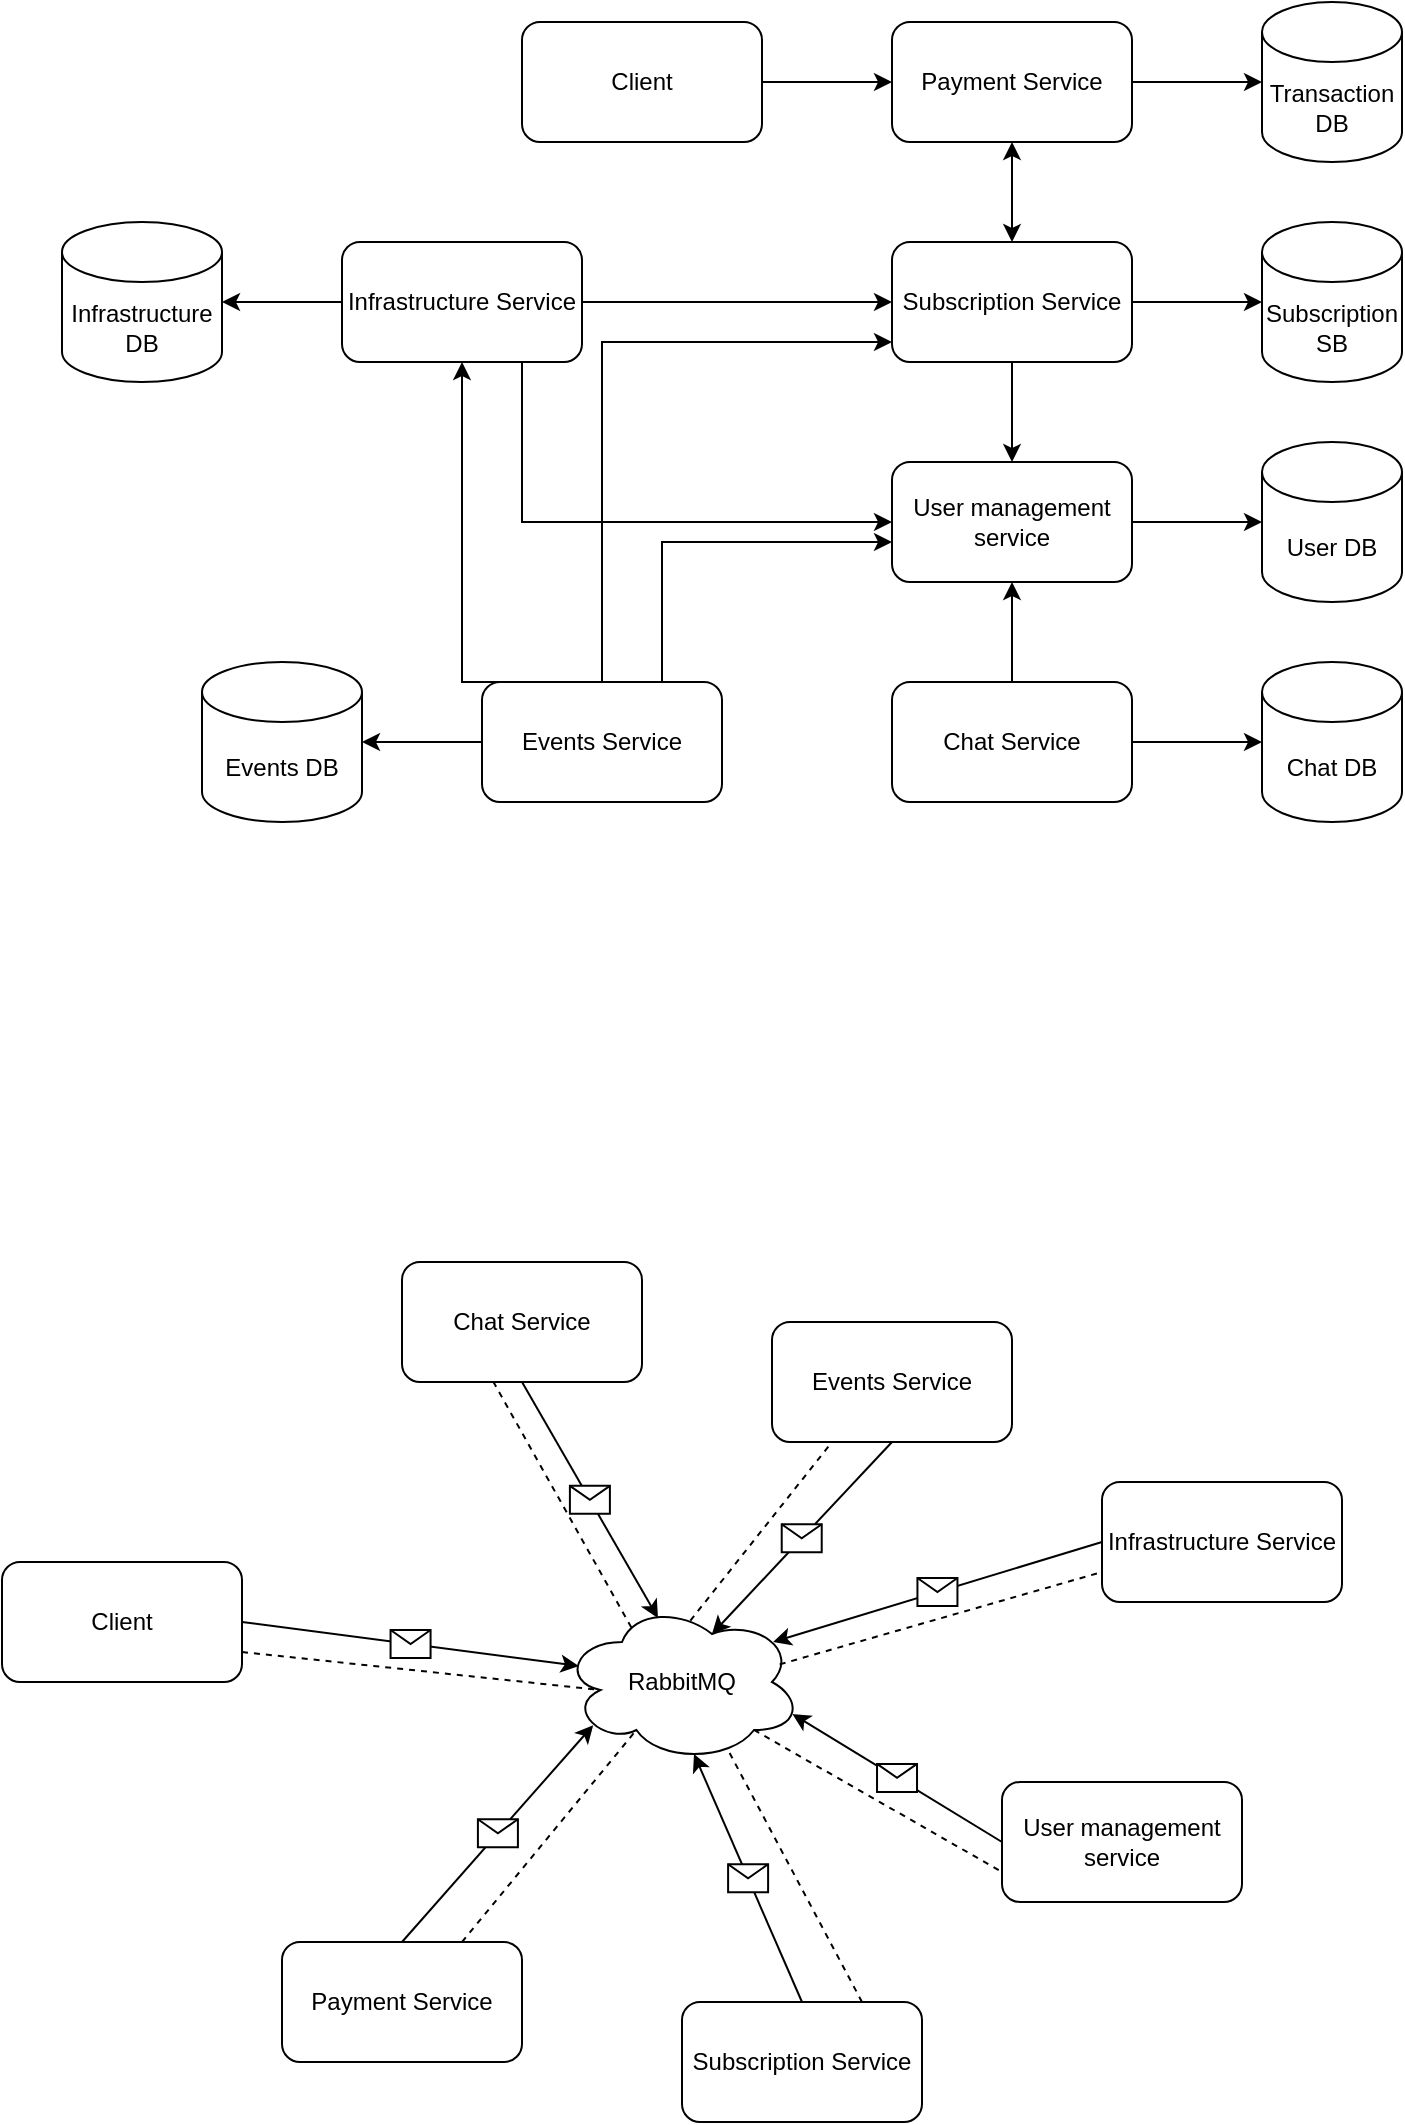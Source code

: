 <mxfile version="24.2.5" type="github">
  <diagram id="R2lEEEUBdFMjLlhIrx00" name="Page-1">
    <mxGraphModel dx="3485" dy="1413" grid="1" gridSize="10" guides="1" tooltips="1" connect="1" arrows="1" fold="1" page="1" pageScale="1" pageWidth="850" pageHeight="1100" math="0" shadow="0" extFonts="Permanent Marker^https://fonts.googleapis.com/css?family=Permanent+Marker">
      <root>
        <mxCell id="0" />
        <mxCell id="1" parent="0" />
        <mxCell id="mP9NHbDP3XAafB78GbL3-1" value="User management service" style="rounded=1;whiteSpace=wrap;html=1;" vertex="1" parent="1">
          <mxGeometry x="365" y="420" width="120" height="60" as="geometry" />
        </mxCell>
        <mxCell id="mP9NHbDP3XAafB78GbL3-22" style="edgeStyle=orthogonalEdgeStyle;rounded=0;orthogonalLoop=1;jettySize=auto;html=1;entryX=0.5;entryY=0;entryDx=0;entryDy=0;" edge="1" parent="1" source="mP9NHbDP3XAafB78GbL3-2" target="mP9NHbDP3XAafB78GbL3-1">
          <mxGeometry relative="1" as="geometry" />
        </mxCell>
        <mxCell id="mP9NHbDP3XAafB78GbL3-2" value="Subscription Service" style="rounded=1;whiteSpace=wrap;html=1;" vertex="1" parent="1">
          <mxGeometry x="365" y="310" width="120" height="60" as="geometry" />
        </mxCell>
        <mxCell id="mP9NHbDP3XAafB78GbL3-3" value="Payment Service" style="rounded=1;whiteSpace=wrap;html=1;" vertex="1" parent="1">
          <mxGeometry x="365" y="200" width="120" height="60" as="geometry" />
        </mxCell>
        <mxCell id="mP9NHbDP3XAafB78GbL3-21" style="edgeStyle=orthogonalEdgeStyle;rounded=0;orthogonalLoop=1;jettySize=auto;html=1;exitX=0.5;exitY=0;exitDx=0;exitDy=0;entryX=0.5;entryY=1;entryDx=0;entryDy=0;" edge="1" parent="1" source="mP9NHbDP3XAafB78GbL3-4" target="mP9NHbDP3XAafB78GbL3-1">
          <mxGeometry relative="1" as="geometry" />
        </mxCell>
        <mxCell id="mP9NHbDP3XAafB78GbL3-4" value="Chat Service" style="rounded=1;whiteSpace=wrap;html=1;" vertex="1" parent="1">
          <mxGeometry x="365" y="530" width="120" height="60" as="geometry" />
        </mxCell>
        <mxCell id="mP9NHbDP3XAafB78GbL3-23" style="edgeStyle=orthogonalEdgeStyle;rounded=0;orthogonalLoop=1;jettySize=auto;html=1;entryX=0;entryY=0.5;entryDx=0;entryDy=0;" edge="1" parent="1" source="mP9NHbDP3XAafB78GbL3-5" target="mP9NHbDP3XAafB78GbL3-2">
          <mxGeometry relative="1" as="geometry" />
        </mxCell>
        <mxCell id="mP9NHbDP3XAafB78GbL3-25" style="edgeStyle=orthogonalEdgeStyle;rounded=0;orthogonalLoop=1;jettySize=auto;html=1;entryX=0;entryY=0.5;entryDx=0;entryDy=0;exitX=0.75;exitY=1;exitDx=0;exitDy=0;" edge="1" parent="1" source="mP9NHbDP3XAafB78GbL3-5" target="mP9NHbDP3XAafB78GbL3-1">
          <mxGeometry relative="1" as="geometry">
            <Array as="points">
              <mxPoint x="180" y="370" />
              <mxPoint x="180" y="450" />
            </Array>
          </mxGeometry>
        </mxCell>
        <mxCell id="mP9NHbDP3XAafB78GbL3-5" value="Infrastructure Service" style="rounded=1;whiteSpace=wrap;html=1;" vertex="1" parent="1">
          <mxGeometry x="90" y="310" width="120" height="60" as="geometry" />
        </mxCell>
        <mxCell id="mP9NHbDP3XAafB78GbL3-24" style="edgeStyle=orthogonalEdgeStyle;rounded=0;orthogonalLoop=1;jettySize=auto;html=1;" edge="1" parent="1" source="mP9NHbDP3XAafB78GbL3-6">
          <mxGeometry relative="1" as="geometry">
            <mxPoint x="365" y="360" as="targetPoint" />
            <Array as="points">
              <mxPoint x="220" y="360" />
              <mxPoint x="365" y="360" />
            </Array>
          </mxGeometry>
        </mxCell>
        <mxCell id="mP9NHbDP3XAafB78GbL3-26" style="edgeStyle=orthogonalEdgeStyle;rounded=0;orthogonalLoop=1;jettySize=auto;html=1;exitX=0.75;exitY=0;exitDx=0;exitDy=0;" edge="1" parent="1" source="mP9NHbDP3XAafB78GbL3-6">
          <mxGeometry relative="1" as="geometry">
            <mxPoint x="365" y="460" as="targetPoint" />
            <Array as="points">
              <mxPoint x="250" y="460" />
              <mxPoint x="365" y="460" />
            </Array>
          </mxGeometry>
        </mxCell>
        <mxCell id="mP9NHbDP3XAafB78GbL3-29" style="edgeStyle=orthogonalEdgeStyle;rounded=0;orthogonalLoop=1;jettySize=auto;html=1;exitX=0.25;exitY=0;exitDx=0;exitDy=0;entryX=0.5;entryY=1;entryDx=0;entryDy=0;" edge="1" parent="1" source="mP9NHbDP3XAafB78GbL3-6" target="mP9NHbDP3XAafB78GbL3-5">
          <mxGeometry relative="1" as="geometry">
            <Array as="points">
              <mxPoint x="150" y="530" />
            </Array>
          </mxGeometry>
        </mxCell>
        <mxCell id="mP9NHbDP3XAafB78GbL3-6" value="Events Service" style="rounded=1;whiteSpace=wrap;html=1;" vertex="1" parent="1">
          <mxGeometry x="160" y="530" width="120" height="60" as="geometry" />
        </mxCell>
        <mxCell id="mP9NHbDP3XAafB78GbL3-7" value="User DB" style="shape=cylinder3;whiteSpace=wrap;html=1;boundedLbl=1;backgroundOutline=1;size=15;" vertex="1" parent="1">
          <mxGeometry x="550" y="410" width="70" height="80" as="geometry" />
        </mxCell>
        <mxCell id="mP9NHbDP3XAafB78GbL3-8" value="Subscription SB" style="shape=cylinder3;whiteSpace=wrap;html=1;boundedLbl=1;backgroundOutline=1;size=15;" vertex="1" parent="1">
          <mxGeometry x="550" y="300" width="70" height="80" as="geometry" />
        </mxCell>
        <mxCell id="mP9NHbDP3XAafB78GbL3-9" value="Chat DB" style="shape=cylinder3;whiteSpace=wrap;html=1;boundedLbl=1;backgroundOutline=1;size=15;" vertex="1" parent="1">
          <mxGeometry x="550" y="520" width="70" height="80" as="geometry" />
        </mxCell>
        <mxCell id="mP9NHbDP3XAafB78GbL3-10" value="Transaction DB" style="shape=cylinder3;whiteSpace=wrap;html=1;boundedLbl=1;backgroundOutline=1;size=15;" vertex="1" parent="1">
          <mxGeometry x="550" y="190" width="70" height="80" as="geometry" />
        </mxCell>
        <mxCell id="mP9NHbDP3XAafB78GbL3-11" value="Infrastructure DB" style="shape=cylinder3;whiteSpace=wrap;html=1;boundedLbl=1;backgroundOutline=1;size=15;" vertex="1" parent="1">
          <mxGeometry x="-50" y="300" width="80" height="80" as="geometry" />
        </mxCell>
        <mxCell id="mP9NHbDP3XAafB78GbL3-12" value="Events DB" style="shape=cylinder3;whiteSpace=wrap;html=1;boundedLbl=1;backgroundOutline=1;size=15;" vertex="1" parent="1">
          <mxGeometry x="20" y="520" width="80" height="80" as="geometry" />
        </mxCell>
        <mxCell id="mP9NHbDP3XAafB78GbL3-15" style="edgeStyle=orthogonalEdgeStyle;rounded=0;orthogonalLoop=1;jettySize=auto;html=1;entryX=0;entryY=0.5;entryDx=0;entryDy=0;entryPerimeter=0;" edge="1" parent="1" source="mP9NHbDP3XAafB78GbL3-1" target="mP9NHbDP3XAafB78GbL3-7">
          <mxGeometry relative="1" as="geometry" />
        </mxCell>
        <mxCell id="mP9NHbDP3XAafB78GbL3-16" style="edgeStyle=orthogonalEdgeStyle;rounded=0;orthogonalLoop=1;jettySize=auto;html=1;entryX=0;entryY=0.5;entryDx=0;entryDy=0;entryPerimeter=0;" edge="1" parent="1" source="mP9NHbDP3XAafB78GbL3-4" target="mP9NHbDP3XAafB78GbL3-9">
          <mxGeometry relative="1" as="geometry" />
        </mxCell>
        <mxCell id="mP9NHbDP3XAafB78GbL3-17" style="edgeStyle=orthogonalEdgeStyle;rounded=0;orthogonalLoop=1;jettySize=auto;html=1;entryX=0;entryY=0.5;entryDx=0;entryDy=0;entryPerimeter=0;" edge="1" parent="1" source="mP9NHbDP3XAafB78GbL3-2" target="mP9NHbDP3XAafB78GbL3-8">
          <mxGeometry relative="1" as="geometry" />
        </mxCell>
        <mxCell id="mP9NHbDP3XAafB78GbL3-18" style="edgeStyle=orthogonalEdgeStyle;rounded=0;orthogonalLoop=1;jettySize=auto;html=1;entryX=0;entryY=0.5;entryDx=0;entryDy=0;entryPerimeter=0;" edge="1" parent="1" source="mP9NHbDP3XAafB78GbL3-3" target="mP9NHbDP3XAafB78GbL3-10">
          <mxGeometry relative="1" as="geometry" />
        </mxCell>
        <mxCell id="mP9NHbDP3XAafB78GbL3-19" style="edgeStyle=orthogonalEdgeStyle;rounded=0;orthogonalLoop=1;jettySize=auto;html=1;entryX=1;entryY=0.5;entryDx=0;entryDy=0;entryPerimeter=0;" edge="1" parent="1" source="mP9NHbDP3XAafB78GbL3-5" target="mP9NHbDP3XAafB78GbL3-11">
          <mxGeometry relative="1" as="geometry" />
        </mxCell>
        <mxCell id="mP9NHbDP3XAafB78GbL3-20" style="edgeStyle=orthogonalEdgeStyle;rounded=0;orthogonalLoop=1;jettySize=auto;html=1;entryX=1;entryY=0.5;entryDx=0;entryDy=0;entryPerimeter=0;" edge="1" parent="1" source="mP9NHbDP3XAafB78GbL3-6" target="mP9NHbDP3XAafB78GbL3-12">
          <mxGeometry relative="1" as="geometry" />
        </mxCell>
        <mxCell id="mP9NHbDP3XAafB78GbL3-31" value="" style="endArrow=classic;startArrow=classic;html=1;rounded=0;exitX=0.5;exitY=0;exitDx=0;exitDy=0;entryX=0.5;entryY=1;entryDx=0;entryDy=0;" edge="1" parent="1" source="mP9NHbDP3XAafB78GbL3-2" target="mP9NHbDP3XAafB78GbL3-3">
          <mxGeometry width="50" height="50" relative="1" as="geometry">
            <mxPoint x="380" y="310" as="sourcePoint" />
            <mxPoint x="430" y="260" as="targetPoint" />
          </mxGeometry>
        </mxCell>
        <mxCell id="mP9NHbDP3XAafB78GbL3-32" value="Client" style="rounded=1;whiteSpace=wrap;html=1;" vertex="1" parent="1">
          <mxGeometry x="-80" y="970" width="120" height="60" as="geometry" />
        </mxCell>
        <mxCell id="mP9NHbDP3XAafB78GbL3-33" value="RabbitMQ" style="ellipse;shape=cloud;whiteSpace=wrap;html=1;" vertex="1" parent="1">
          <mxGeometry x="200" y="990" width="120" height="80" as="geometry" />
        </mxCell>
        <mxCell id="mP9NHbDP3XAafB78GbL3-34" value="Infrastructure Service" style="rounded=1;whiteSpace=wrap;html=1;" vertex="1" parent="1">
          <mxGeometry x="470" y="930" width="120" height="60" as="geometry" />
        </mxCell>
        <mxCell id="mP9NHbDP3XAafB78GbL3-35" value="Events Service" style="rounded=1;whiteSpace=wrap;html=1;" vertex="1" parent="1">
          <mxGeometry x="305" y="850" width="120" height="60" as="geometry" />
        </mxCell>
        <mxCell id="mP9NHbDP3XAafB78GbL3-36" value="Chat Service" style="rounded=1;whiteSpace=wrap;html=1;" vertex="1" parent="1">
          <mxGeometry x="120" y="820" width="120" height="60" as="geometry" />
        </mxCell>
        <mxCell id="mP9NHbDP3XAafB78GbL3-37" value="User management service" style="rounded=1;whiteSpace=wrap;html=1;" vertex="1" parent="1">
          <mxGeometry x="420" y="1080" width="120" height="60" as="geometry" />
        </mxCell>
        <mxCell id="mP9NHbDP3XAafB78GbL3-38" value="Subscription Service" style="rounded=1;whiteSpace=wrap;html=1;" vertex="1" parent="1">
          <mxGeometry x="260" y="1190" width="120" height="60" as="geometry" />
        </mxCell>
        <mxCell id="mP9NHbDP3XAafB78GbL3-39" value="Payment Service" style="rounded=1;whiteSpace=wrap;html=1;" vertex="1" parent="1">
          <mxGeometry x="60" y="1160" width="120" height="60" as="geometry" />
        </mxCell>
        <mxCell id="mP9NHbDP3XAafB78GbL3-40" value="" style="endArrow=classic;html=1;rounded=0;entryX=0.07;entryY=0.4;entryDx=0;entryDy=0;entryPerimeter=0;exitX=1;exitY=0.5;exitDx=0;exitDy=0;" edge="1" parent="1" source="mP9NHbDP3XAafB78GbL3-32" target="mP9NHbDP3XAafB78GbL3-33">
          <mxGeometry relative="1" as="geometry">
            <mxPoint x="50" y="1000" as="sourcePoint" />
            <mxPoint x="150" y="1000" as="targetPoint" />
          </mxGeometry>
        </mxCell>
        <mxCell id="mP9NHbDP3XAafB78GbL3-41" value="" style="shape=message;html=1;outlineConnect=0;" vertex="1" parent="mP9NHbDP3XAafB78GbL3-40">
          <mxGeometry width="20" height="14" relative="1" as="geometry">
            <mxPoint x="-10" y="-7" as="offset" />
          </mxGeometry>
        </mxCell>
        <mxCell id="mP9NHbDP3XAafB78GbL3-42" value="" style="endArrow=none;dashed=1;html=1;rounded=0;entryX=0.16;entryY=0.55;entryDx=0;entryDy=0;entryPerimeter=0;exitX=1;exitY=0.75;exitDx=0;exitDy=0;" edge="1" parent="1" source="mP9NHbDP3XAafB78GbL3-32" target="mP9NHbDP3XAafB78GbL3-33">
          <mxGeometry width="50" height="50" relative="1" as="geometry">
            <mxPoint x="240" y="1080" as="sourcePoint" />
            <mxPoint x="290" y="1030" as="targetPoint" />
          </mxGeometry>
        </mxCell>
        <mxCell id="mP9NHbDP3XAafB78GbL3-43" value="" style="endArrow=classic;html=1;rounded=0;exitX=0.5;exitY=1;exitDx=0;exitDy=0;entryX=0.4;entryY=0.1;entryDx=0;entryDy=0;entryPerimeter=0;" edge="1" parent="1" source="mP9NHbDP3XAafB78GbL3-36" target="mP9NHbDP3XAafB78GbL3-33">
          <mxGeometry relative="1" as="geometry">
            <mxPoint x="170" y="900" as="sourcePoint" />
            <mxPoint x="270" y="900" as="targetPoint" />
          </mxGeometry>
        </mxCell>
        <mxCell id="mP9NHbDP3XAafB78GbL3-44" value="" style="shape=message;html=1;outlineConnect=0;" vertex="1" parent="mP9NHbDP3XAafB78GbL3-43">
          <mxGeometry width="20" height="14" relative="1" as="geometry">
            <mxPoint x="-10" y="-7" as="offset" />
          </mxGeometry>
        </mxCell>
        <mxCell id="mP9NHbDP3XAafB78GbL3-45" value="" style="endArrow=classic;html=1;rounded=0;exitX=0.5;exitY=1;exitDx=0;exitDy=0;entryX=0.625;entryY=0.2;entryDx=0;entryDy=0;entryPerimeter=0;" edge="1" parent="1" source="mP9NHbDP3XAafB78GbL3-35" target="mP9NHbDP3XAafB78GbL3-33">
          <mxGeometry relative="1" as="geometry">
            <mxPoint x="290" y="970" as="sourcePoint" />
            <mxPoint x="390" y="970" as="targetPoint" />
          </mxGeometry>
        </mxCell>
        <mxCell id="mP9NHbDP3XAafB78GbL3-46" value="" style="shape=message;html=1;outlineConnect=0;" vertex="1" parent="mP9NHbDP3XAafB78GbL3-45">
          <mxGeometry width="20" height="14" relative="1" as="geometry">
            <mxPoint x="-10" y="-7" as="offset" />
          </mxGeometry>
        </mxCell>
        <mxCell id="mP9NHbDP3XAafB78GbL3-47" value="" style="endArrow=classic;html=1;rounded=0;exitX=0;exitY=0.5;exitDx=0;exitDy=0;entryX=0.88;entryY=0.25;entryDx=0;entryDy=0;entryPerimeter=0;" edge="1" parent="1" source="mP9NHbDP3XAafB78GbL3-34" target="mP9NHbDP3XAafB78GbL3-33">
          <mxGeometry relative="1" as="geometry">
            <mxPoint x="375" y="920" as="sourcePoint" />
            <mxPoint x="310" y="1010" as="targetPoint" />
          </mxGeometry>
        </mxCell>
        <mxCell id="mP9NHbDP3XAafB78GbL3-48" value="" style="shape=message;html=1;outlineConnect=0;" vertex="1" parent="mP9NHbDP3XAafB78GbL3-47">
          <mxGeometry width="20" height="14" relative="1" as="geometry">
            <mxPoint x="-10" y="-7" as="offset" />
          </mxGeometry>
        </mxCell>
        <mxCell id="mP9NHbDP3XAafB78GbL3-49" value="" style="endArrow=classic;html=1;rounded=0;exitX=0;exitY=0.5;exitDx=0;exitDy=0;entryX=0.96;entryY=0.7;entryDx=0;entryDy=0;entryPerimeter=0;" edge="1" parent="1" source="mP9NHbDP3XAafB78GbL3-37" target="mP9NHbDP3XAafB78GbL3-33">
          <mxGeometry relative="1" as="geometry">
            <mxPoint x="480" y="970" as="sourcePoint" />
            <mxPoint x="310" y="1020" as="targetPoint" />
          </mxGeometry>
        </mxCell>
        <mxCell id="mP9NHbDP3XAafB78GbL3-50" value="" style="shape=message;html=1;outlineConnect=0;" vertex="1" parent="mP9NHbDP3XAafB78GbL3-49">
          <mxGeometry width="20" height="14" relative="1" as="geometry">
            <mxPoint x="-10" y="-7" as="offset" />
          </mxGeometry>
        </mxCell>
        <mxCell id="mP9NHbDP3XAafB78GbL3-51" value="" style="endArrow=classic;html=1;rounded=0;exitX=0.5;exitY=0;exitDx=0;exitDy=0;entryX=0.55;entryY=0.95;entryDx=0;entryDy=0;entryPerimeter=0;" edge="1" parent="1" source="mP9NHbDP3XAafB78GbL3-38" target="mP9NHbDP3XAafB78GbL3-33">
          <mxGeometry relative="1" as="geometry">
            <mxPoint x="430" y="1120" as="sourcePoint" />
            <mxPoint x="325" y="1056" as="targetPoint" />
          </mxGeometry>
        </mxCell>
        <mxCell id="mP9NHbDP3XAafB78GbL3-52" value="" style="shape=message;html=1;outlineConnect=0;" vertex="1" parent="mP9NHbDP3XAafB78GbL3-51">
          <mxGeometry width="20" height="14" relative="1" as="geometry">
            <mxPoint x="-10" y="-7" as="offset" />
          </mxGeometry>
        </mxCell>
        <mxCell id="mP9NHbDP3XAafB78GbL3-54" value="" style="endArrow=classic;html=1;rounded=0;exitX=0.5;exitY=0;exitDx=0;exitDy=0;entryX=0.13;entryY=0.77;entryDx=0;entryDy=0;entryPerimeter=0;" edge="1" parent="1" source="mP9NHbDP3XAafB78GbL3-39" target="mP9NHbDP3XAafB78GbL3-33">
          <mxGeometry relative="1" as="geometry">
            <mxPoint x="330" y="1200" as="sourcePoint" />
            <mxPoint x="276" y="1076" as="targetPoint" />
          </mxGeometry>
        </mxCell>
        <mxCell id="mP9NHbDP3XAafB78GbL3-55" value="" style="shape=message;html=1;outlineConnect=0;" vertex="1" parent="mP9NHbDP3XAafB78GbL3-54">
          <mxGeometry width="20" height="14" relative="1" as="geometry">
            <mxPoint x="-10" y="-7" as="offset" />
          </mxGeometry>
        </mxCell>
        <mxCell id="mP9NHbDP3XAafB78GbL3-56" value="" style="endArrow=none;dashed=1;html=1;rounded=0;entryX=0.289;entryY=0.159;entryDx=0;entryDy=0;entryPerimeter=0;exitX=0.38;exitY=0.996;exitDx=0;exitDy=0;exitPerimeter=0;" edge="1" parent="1" source="mP9NHbDP3XAafB78GbL3-36" target="mP9NHbDP3XAafB78GbL3-33">
          <mxGeometry width="50" height="50" relative="1" as="geometry">
            <mxPoint x="170" y="1020" as="sourcePoint" />
            <mxPoint x="220" y="970" as="targetPoint" />
          </mxGeometry>
        </mxCell>
        <mxCell id="mP9NHbDP3XAafB78GbL3-57" value="" style="endArrow=none;dashed=1;html=1;rounded=0;exitX=0.75;exitY=0;exitDx=0;exitDy=0;entryX=0.31;entryY=0.8;entryDx=0;entryDy=0;entryPerimeter=0;" edge="1" parent="1" source="mP9NHbDP3XAafB78GbL3-39" target="mP9NHbDP3XAafB78GbL3-33">
          <mxGeometry width="50" height="50" relative="1" as="geometry">
            <mxPoint x="160" y="1110" as="sourcePoint" />
            <mxPoint x="210" y="1060" as="targetPoint" />
          </mxGeometry>
        </mxCell>
        <mxCell id="mP9NHbDP3XAafB78GbL3-58" value="" style="endArrow=none;dashed=1;html=1;rounded=0;entryX=0.25;entryY=1;entryDx=0;entryDy=0;exitX=0.535;exitY=0.116;exitDx=0;exitDy=0;exitPerimeter=0;" edge="1" parent="1" source="mP9NHbDP3XAafB78GbL3-33" target="mP9NHbDP3XAafB78GbL3-35">
          <mxGeometry width="50" height="50" relative="1" as="geometry">
            <mxPoint x="280" y="970" as="sourcePoint" />
            <mxPoint x="330" y="920" as="targetPoint" />
          </mxGeometry>
        </mxCell>
        <mxCell id="mP9NHbDP3XAafB78GbL3-59" value="" style="endArrow=none;dashed=1;html=1;rounded=0;exitX=0.907;exitY=0.39;exitDx=0;exitDy=0;exitPerimeter=0;entryX=0;entryY=0.75;entryDx=0;entryDy=0;" edge="1" parent="1" source="mP9NHbDP3XAafB78GbL3-33" target="mP9NHbDP3XAafB78GbL3-34">
          <mxGeometry width="50" height="50" relative="1" as="geometry">
            <mxPoint x="360" y="1060" as="sourcePoint" />
            <mxPoint x="410" y="1010" as="targetPoint" />
          </mxGeometry>
        </mxCell>
        <mxCell id="mP9NHbDP3XAafB78GbL3-60" value="" style="endArrow=none;dashed=1;html=1;rounded=0;entryX=0;entryY=0.75;entryDx=0;entryDy=0;exitX=0.8;exitY=0.8;exitDx=0;exitDy=0;exitPerimeter=0;" edge="1" parent="1" source="mP9NHbDP3XAafB78GbL3-33" target="mP9NHbDP3XAafB78GbL3-37">
          <mxGeometry width="50" height="50" relative="1" as="geometry">
            <mxPoint x="350" y="1190" as="sourcePoint" />
            <mxPoint x="400" y="1140" as="targetPoint" />
          </mxGeometry>
        </mxCell>
        <mxCell id="mP9NHbDP3XAafB78GbL3-61" value="" style="endArrow=none;dashed=1;html=1;rounded=0;entryX=0.696;entryY=0.937;entryDx=0;entryDy=0;entryPerimeter=0;exitX=0.75;exitY=0;exitDx=0;exitDy=0;" edge="1" parent="1" source="mP9NHbDP3XAafB78GbL3-38" target="mP9NHbDP3XAafB78GbL3-33">
          <mxGeometry width="50" height="50" relative="1" as="geometry">
            <mxPoint x="350" y="1200" as="sourcePoint" />
            <mxPoint x="400" y="1150" as="targetPoint" />
          </mxGeometry>
        </mxCell>
        <mxCell id="mP9NHbDP3XAafB78GbL3-63" style="edgeStyle=orthogonalEdgeStyle;rounded=0;orthogonalLoop=1;jettySize=auto;html=1;entryX=0;entryY=0.5;entryDx=0;entryDy=0;" edge="1" parent="1" source="mP9NHbDP3XAafB78GbL3-62" target="mP9NHbDP3XAafB78GbL3-3">
          <mxGeometry relative="1" as="geometry" />
        </mxCell>
        <mxCell id="mP9NHbDP3XAafB78GbL3-62" value="Client" style="rounded=1;whiteSpace=wrap;html=1;" vertex="1" parent="1">
          <mxGeometry x="180" y="200" width="120" height="60" as="geometry" />
        </mxCell>
      </root>
    </mxGraphModel>
  </diagram>
</mxfile>
